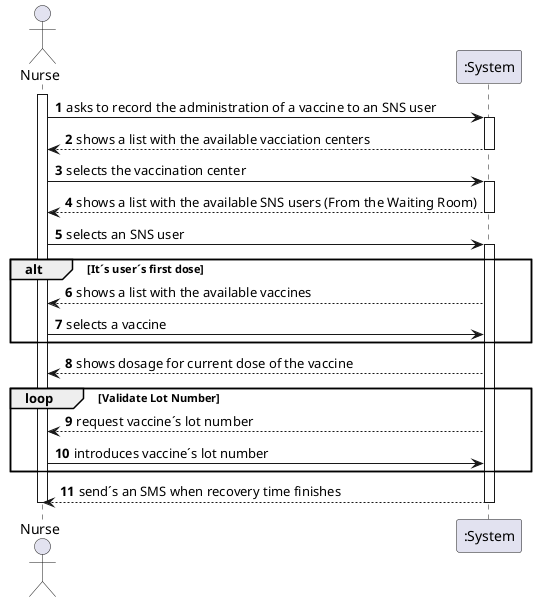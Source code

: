 @startuml

autonumber
actor "Nurse" as N

activate N
N -> ":System" : asks to record the administration of a vaccine to an SNS user

activate ":System"
":System" --> N : shows a list with the available vacciation centers
deactivate ":System"
N -> ":System" : selects the vaccination center

activate ":System"
":System" --> N : shows a list with the available SNS users (From the Waiting Room)
deactivate ":System"
N -> ":System" : selects an SNS user

activate ":System"
alt It´s user´s first dose
":System" --> N : shows a list with the available vaccines

N -> ":System" : selects a vaccine
end

activate ":System"
":System" --> N : shows dosage for current dose of the vaccine
loop Validate Lot Number
":System" --> N : request vaccine´s lot number
N -> ":System" : introduces vaccine´s lot number
end

":System" --> N : send´s an SMS when recovery time finishes
deactivate ":System"

deactivate N

@enduml